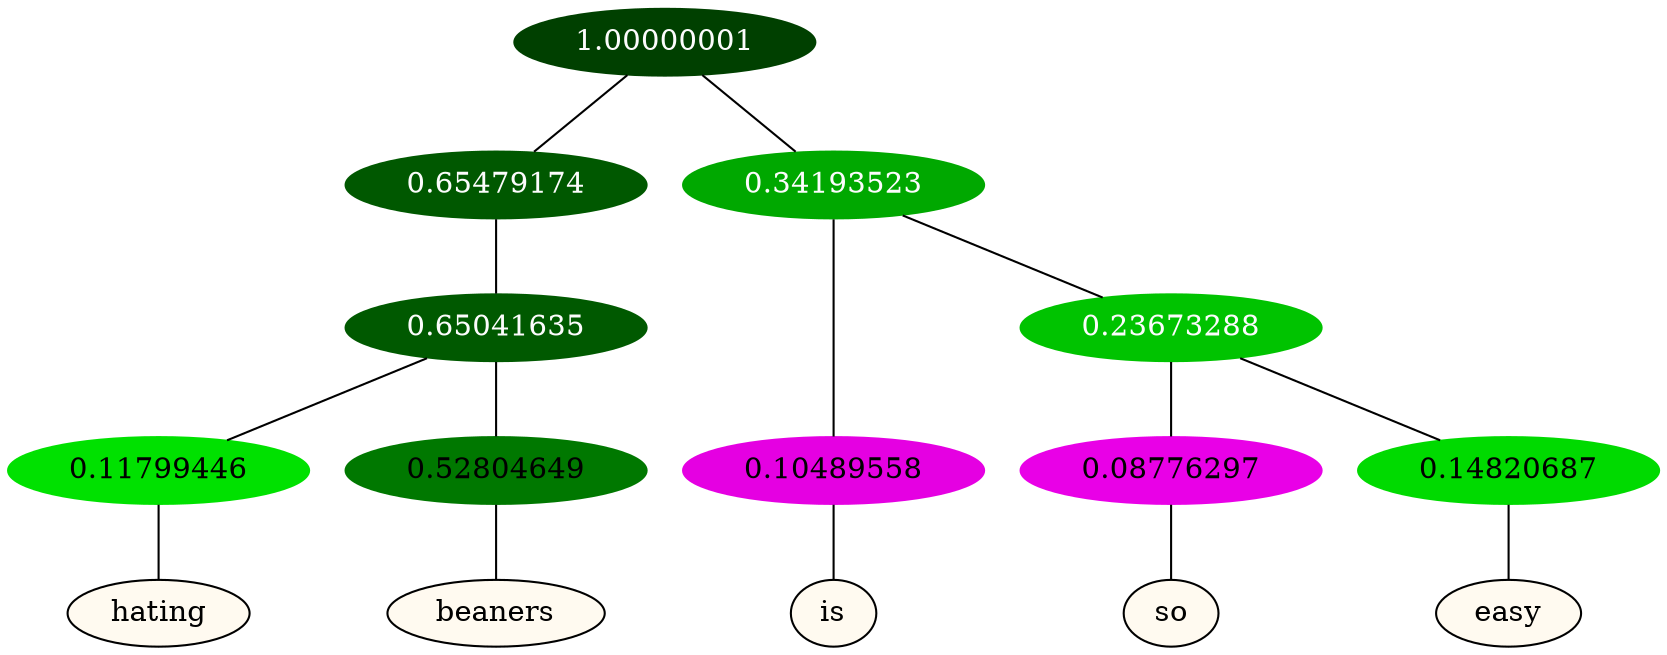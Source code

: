 graph {
	node [format=png height=0.15 nodesep=0.001 ordering=out overlap=prism overlap_scaling=0.01 ranksep=0.001 ratio=0.2 style=filled width=0.15]
	{
		rank=same
		a_w_6 [label=hating color=black fillcolor=floralwhite style="filled,solid"]
		a_w_7 [label=beaners color=black fillcolor=floralwhite style="filled,solid"]
		a_w_4 [label=is color=black fillcolor=floralwhite style="filled,solid"]
		a_w_8 [label=so color=black fillcolor=floralwhite style="filled,solid"]
		a_w_9 [label=easy color=black fillcolor=floralwhite style="filled,solid"]
	}
	a_n_6 -- a_w_6
	a_n_7 -- a_w_7
	a_n_4 -- a_w_4
	a_n_8 -- a_w_8
	a_n_9 -- a_w_9
	{
		rank=same
		a_n_6 [label=0.11799446 color="0.334 1.000 0.882" fontcolor=black]
		a_n_7 [label=0.52804649 color="0.334 1.000 0.472" fontcolor=black]
		a_n_4 [label=0.10489558 color="0.835 1.000 0.895" fontcolor=black]
		a_n_8 [label=0.08776297 color="0.835 1.000 0.912" fontcolor=black]
		a_n_9 [label=0.14820687 color="0.334 1.000 0.852" fontcolor=black]
	}
	a_n_0 [label=1.00000001 color="0.334 1.000 0.250" fontcolor=grey99]
	a_n_1 [label=0.65479174 color="0.334 1.000 0.345" fontcolor=grey99]
	a_n_0 -- a_n_1
	a_n_2 [label=0.34193523 color="0.334 1.000 0.658" fontcolor=grey99]
	a_n_0 -- a_n_2
	a_n_3 [label=0.65041635 color="0.334 1.000 0.350" fontcolor=grey99]
	a_n_1 -- a_n_3
	a_n_2 -- a_n_4
	a_n_5 [label=0.23673288 color="0.334 1.000 0.763" fontcolor=grey99]
	a_n_2 -- a_n_5
	a_n_3 -- a_n_6
	a_n_3 -- a_n_7
	a_n_5 -- a_n_8
	a_n_5 -- a_n_9
}
